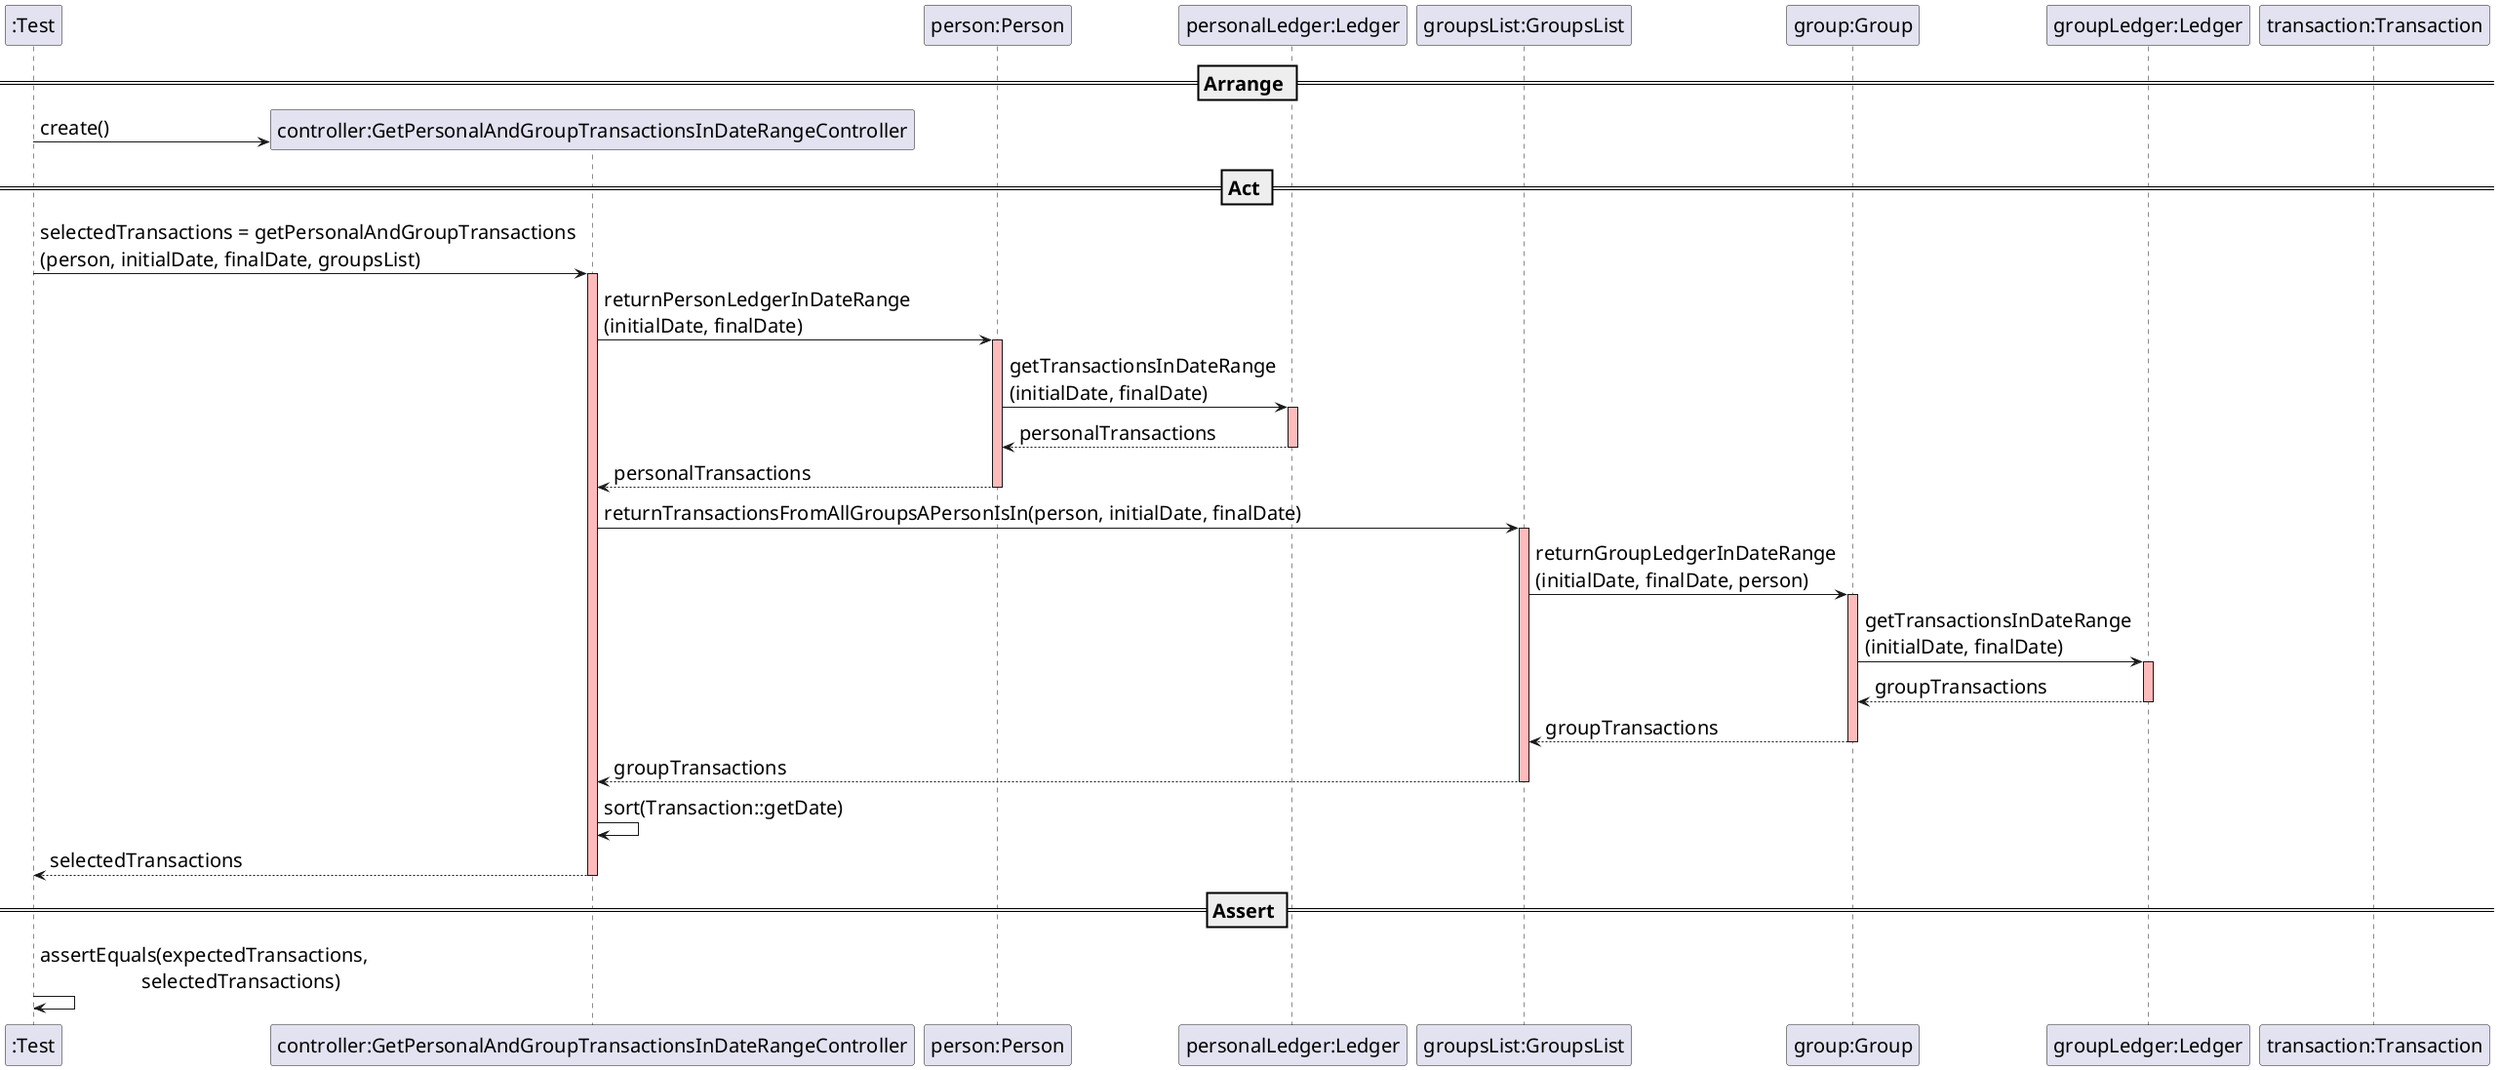 @startuml
skinparam DefaultFontSize 20
participant ":Test"
== Arrange ==

create "controller:GetPersonalAndGroupTransactionsInDateRangeController"
":Test" -> "controller:GetPersonalAndGroupTransactionsInDateRangeController" : create()

participant "person:Person"
participant "personalLedger:Ledger"
participant "groupsList:GroupsList"
participant "group:Group"
participant "groupLedger:Ledger"
participant "transaction:Transaction"

== Act ==

":Test" -> "controller:GetPersonalAndGroupTransactionsInDateRangeController" : selectedTransactions = getPersonalAndGroupTransactions\n(person, initialDate, finalDate, groupsList)
activate "controller:GetPersonalAndGroupTransactionsInDateRangeController" #FFBBBB

"controller:GetPersonalAndGroupTransactionsInDateRangeController" -> "person:Person" : returnPersonLedgerInDateRange\n(initialDate, finalDate)
activate "person:Person" #FFBBBB
"person:Person" -> "personalLedger:Ledger" : getTransactionsInDateRange\n(initialDate, finalDate)
activate "personalLedger:Ledger" #FFBBBB
"personalLedger:Ledger" --> "person:Person" : personalTransactions
deactivate "personalLedger:Ledger" #FFBBBB
"person:Person" --> "controller:GetPersonalAndGroupTransactionsInDateRangeController" : personalTransactions
deactivate "person:Person"

"controller:GetPersonalAndGroupTransactionsInDateRangeController" -> "groupsList:GroupsList" : returnTransactionsFromAllGroupsAPersonIsIn(person, initialDate, finalDate)
activate "groupsList:GroupsList" #FFBBBB
"groupsList:GroupsList" -> "group:Group" : returnGroupLedgerInDateRange\n(initialDate, finalDate, person)
activate "group:Group" #FFBBBB
"group:Group" -> "groupLedger:Ledger" : getTransactionsInDateRange\n(initialDate, finalDate)
activate "groupLedger:Ledger" #FFBBBB
"groupLedger:Ledger" --> "group:Group" : groupTransactions
deactivate "groupLedger:Ledger" #FFBBBB
"group:Group" --> "groupsList:GroupsList" : groupTransactions
deactivate "group:Group"
"groupsList:GroupsList" --> "controller:GetPersonalAndGroupTransactionsInDateRangeController" : groupTransactions
deactivate "groupsList:GroupsList"
"controller:GetPersonalAndGroupTransactionsInDateRangeController" -> "controller:GetPersonalAndGroupTransactionsInDateRangeController": sort(Transaction::getDate)
"controller:GetPersonalAndGroupTransactionsInDateRangeController" --> ":Test" : selectedTransactions
deactivate "controller:GetPersonalAndGroupTransactionsInDateRangeController" #FFBBBB

== Assert ==

":Test" -> ":Test" : assertEquals(expectedTransactions, \n                    selectedTransactions)

@enduml